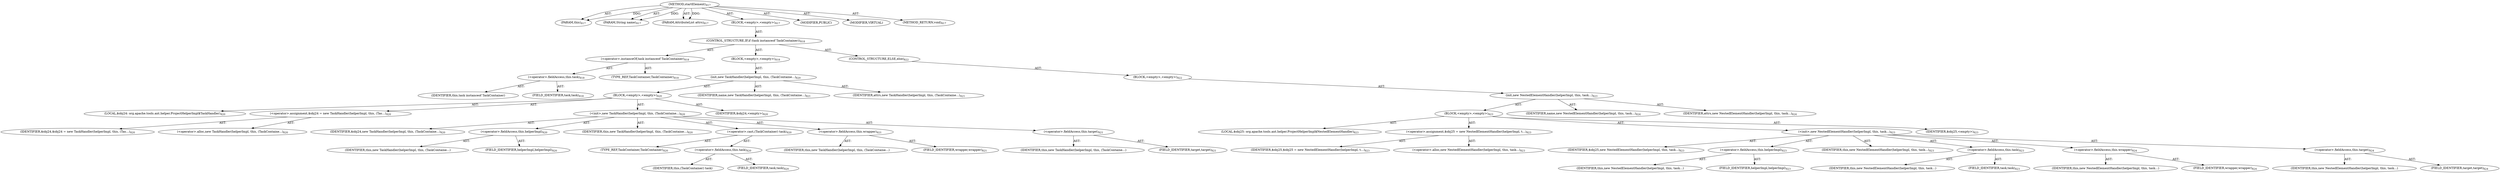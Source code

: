 digraph "startElement" {  
"111669149719" [label = <(METHOD,startElement)<SUB>817</SUB>> ]
"115964117008" [label = <(PARAM,this)<SUB>817</SUB>> ]
"115964117073" [label = <(PARAM,String name)<SUB>817</SUB>> ]
"115964117074" [label = <(PARAM,AttributeList attrs)<SUB>817</SUB>> ]
"25769803894" [label = <(BLOCK,&lt;empty&gt;,&lt;empty&gt;)<SUB>817</SUB>> ]
"47244640327" [label = <(CONTROL_STRUCTURE,IF,if (task instanceof TaskContainer))<SUB>818</SUB>> ]
"30064771562" [label = <(&lt;operator&gt;.instanceOf,task instanceof TaskContainer)<SUB>818</SUB>> ]
"30064771563" [label = <(&lt;operator&gt;.fieldAccess,this.task)<SUB>818</SUB>> ]
"68719477173" [label = <(IDENTIFIER,this,task instanceof TaskContainer)> ]
"55834574997" [label = <(FIELD_IDENTIFIER,task,task)<SUB>818</SUB>> ]
"180388626442" [label = <(TYPE_REF,TaskContainer,TaskContainer)<SUB>818</SUB>> ]
"25769803895" [label = <(BLOCK,&lt;empty&gt;,&lt;empty&gt;)<SUB>818</SUB>> ]
"30064771564" [label = <(init,new TaskHandler(helperImpl, this, (TaskContaine...)<SUB>820</SUB>> ]
"25769803896" [label = <(BLOCK,&lt;empty&gt;,&lt;empty&gt;)<SUB>820</SUB>> ]
"94489280568" [label = <(LOCAL,$obj24: org.apache.tools.ant.helper.ProjectHelperImpl$TaskHandler)<SUB>820</SUB>> ]
"30064771565" [label = <(&lt;operator&gt;.assignment,$obj24 = new TaskHandler(helperImpl, this, (Tas...)<SUB>820</SUB>> ]
"68719477174" [label = <(IDENTIFIER,$obj24,$obj24 = new TaskHandler(helperImpl, this, (Tas...)<SUB>820</SUB>> ]
"30064771566" [label = <(&lt;operator&gt;.alloc,new TaskHandler(helperImpl, this, (TaskContaine...)<SUB>820</SUB>> ]
"30064771567" [label = <(&lt;init&gt;,new TaskHandler(helperImpl, this, (TaskContaine...)<SUB>820</SUB>> ]
"68719477175" [label = <(IDENTIFIER,$obj24,new TaskHandler(helperImpl, this, (TaskContaine...)<SUB>820</SUB>> ]
"30064771568" [label = <(&lt;operator&gt;.fieldAccess,this.helperImpl)<SUB>820</SUB>> ]
"68719477176" [label = <(IDENTIFIER,this,new TaskHandler(helperImpl, this, (TaskContaine...)> ]
"55834574998" [label = <(FIELD_IDENTIFIER,helperImpl,helperImpl)<SUB>820</SUB>> ]
"68719476760" [label = <(IDENTIFIER,this,new TaskHandler(helperImpl, this, (TaskContaine...)<SUB>820</SUB>> ]
"30064771569" [label = <(&lt;operator&gt;.cast,(TaskContainer) task)<SUB>820</SUB>> ]
"180388626443" [label = <(TYPE_REF,TaskContainer,TaskContainer)<SUB>820</SUB>> ]
"30064771570" [label = <(&lt;operator&gt;.fieldAccess,this.task)<SUB>820</SUB>> ]
"68719477177" [label = <(IDENTIFIER,this,(TaskContainer) task)> ]
"55834574999" [label = <(FIELD_IDENTIFIER,task,task)<SUB>820</SUB>> ]
"30064771571" [label = <(&lt;operator&gt;.fieldAccess,this.wrapper)<SUB>821</SUB>> ]
"68719477178" [label = <(IDENTIFIER,this,new TaskHandler(helperImpl, this, (TaskContaine...)> ]
"55834575000" [label = <(FIELD_IDENTIFIER,wrapper,wrapper)<SUB>821</SUB>> ]
"30064771572" [label = <(&lt;operator&gt;.fieldAccess,this.target)<SUB>821</SUB>> ]
"68719477179" [label = <(IDENTIFIER,this,new TaskHandler(helperImpl, this, (TaskContaine...)> ]
"55834575001" [label = <(FIELD_IDENTIFIER,target,target)<SUB>821</SUB>> ]
"68719477180" [label = <(IDENTIFIER,$obj24,&lt;empty&gt;)<SUB>820</SUB>> ]
"68719477181" [label = <(IDENTIFIER,name,new TaskHandler(helperImpl, this, (TaskContaine...)<SUB>821</SUB>> ]
"68719477182" [label = <(IDENTIFIER,attrs,new TaskHandler(helperImpl, this, (TaskContaine...)<SUB>821</SUB>> ]
"47244640328" [label = <(CONTROL_STRUCTURE,ELSE,else)<SUB>822</SUB>> ]
"25769803897" [label = <(BLOCK,&lt;empty&gt;,&lt;empty&gt;)<SUB>822</SUB>> ]
"30064771573" [label = <(init,new NestedElementHandler(helperImpl, this, task...)<SUB>823</SUB>> ]
"25769803898" [label = <(BLOCK,&lt;empty&gt;,&lt;empty&gt;)<SUB>823</SUB>> ]
"94489280569" [label = <(LOCAL,$obj25: org.apache.tools.ant.helper.ProjectHelperImpl$NestedElementHandler)<SUB>823</SUB>> ]
"30064771574" [label = <(&lt;operator&gt;.assignment,$obj25 = new NestedElementHandler(helperImpl, t...)<SUB>823</SUB>> ]
"68719477183" [label = <(IDENTIFIER,$obj25,$obj25 = new NestedElementHandler(helperImpl, t...)<SUB>823</SUB>> ]
"30064771575" [label = <(&lt;operator&gt;.alloc,new NestedElementHandler(helperImpl, this, task...)<SUB>823</SUB>> ]
"30064771576" [label = <(&lt;init&gt;,new NestedElementHandler(helperImpl, this, task...)<SUB>823</SUB>> ]
"68719477184" [label = <(IDENTIFIER,$obj25,new NestedElementHandler(helperImpl, this, task...)<SUB>823</SUB>> ]
"30064771577" [label = <(&lt;operator&gt;.fieldAccess,this.helperImpl)<SUB>823</SUB>> ]
"68719477185" [label = <(IDENTIFIER,this,new NestedElementHandler(helperImpl, this, task...)> ]
"55834575002" [label = <(FIELD_IDENTIFIER,helperImpl,helperImpl)<SUB>823</SUB>> ]
"68719476761" [label = <(IDENTIFIER,this,new NestedElementHandler(helperImpl, this, task...)<SUB>823</SUB>> ]
"30064771578" [label = <(&lt;operator&gt;.fieldAccess,this.task)<SUB>823</SUB>> ]
"68719477186" [label = <(IDENTIFIER,this,new NestedElementHandler(helperImpl, this, task...)> ]
"55834575003" [label = <(FIELD_IDENTIFIER,task,task)<SUB>823</SUB>> ]
"30064771579" [label = <(&lt;operator&gt;.fieldAccess,this.wrapper)<SUB>824</SUB>> ]
"68719477187" [label = <(IDENTIFIER,this,new NestedElementHandler(helperImpl, this, task...)> ]
"55834575004" [label = <(FIELD_IDENTIFIER,wrapper,wrapper)<SUB>824</SUB>> ]
"30064771580" [label = <(&lt;operator&gt;.fieldAccess,this.target)<SUB>824</SUB>> ]
"68719477188" [label = <(IDENTIFIER,this,new NestedElementHandler(helperImpl, this, task...)> ]
"55834575005" [label = <(FIELD_IDENTIFIER,target,target)<SUB>824</SUB>> ]
"68719477189" [label = <(IDENTIFIER,$obj25,&lt;empty&gt;)<SUB>823</SUB>> ]
"68719477190" [label = <(IDENTIFIER,name,new NestedElementHandler(helperImpl, this, task...)<SUB>824</SUB>> ]
"68719477191" [label = <(IDENTIFIER,attrs,new NestedElementHandler(helperImpl, this, task...)<SUB>824</SUB>> ]
"133143986237" [label = <(MODIFIER,PUBLIC)> ]
"133143986238" [label = <(MODIFIER,VIRTUAL)> ]
"128849018903" [label = <(METHOD_RETURN,void)<SUB>817</SUB>> ]
  "111669149719" -> "115964117008"  [ label = "AST: "] 
  "111669149719" -> "115964117073"  [ label = "AST: "] 
  "111669149719" -> "115964117074"  [ label = "AST: "] 
  "111669149719" -> "25769803894"  [ label = "AST: "] 
  "111669149719" -> "133143986237"  [ label = "AST: "] 
  "111669149719" -> "133143986238"  [ label = "AST: "] 
  "111669149719" -> "128849018903"  [ label = "AST: "] 
  "25769803894" -> "47244640327"  [ label = "AST: "] 
  "47244640327" -> "30064771562"  [ label = "AST: "] 
  "47244640327" -> "25769803895"  [ label = "AST: "] 
  "47244640327" -> "47244640328"  [ label = "AST: "] 
  "30064771562" -> "30064771563"  [ label = "AST: "] 
  "30064771562" -> "180388626442"  [ label = "AST: "] 
  "30064771563" -> "68719477173"  [ label = "AST: "] 
  "30064771563" -> "55834574997"  [ label = "AST: "] 
  "25769803895" -> "30064771564"  [ label = "AST: "] 
  "30064771564" -> "25769803896"  [ label = "AST: "] 
  "30064771564" -> "68719477181"  [ label = "AST: "] 
  "30064771564" -> "68719477182"  [ label = "AST: "] 
  "25769803896" -> "94489280568"  [ label = "AST: "] 
  "25769803896" -> "30064771565"  [ label = "AST: "] 
  "25769803896" -> "30064771567"  [ label = "AST: "] 
  "25769803896" -> "68719477180"  [ label = "AST: "] 
  "30064771565" -> "68719477174"  [ label = "AST: "] 
  "30064771565" -> "30064771566"  [ label = "AST: "] 
  "30064771567" -> "68719477175"  [ label = "AST: "] 
  "30064771567" -> "30064771568"  [ label = "AST: "] 
  "30064771567" -> "68719476760"  [ label = "AST: "] 
  "30064771567" -> "30064771569"  [ label = "AST: "] 
  "30064771567" -> "30064771571"  [ label = "AST: "] 
  "30064771567" -> "30064771572"  [ label = "AST: "] 
  "30064771568" -> "68719477176"  [ label = "AST: "] 
  "30064771568" -> "55834574998"  [ label = "AST: "] 
  "30064771569" -> "180388626443"  [ label = "AST: "] 
  "30064771569" -> "30064771570"  [ label = "AST: "] 
  "30064771570" -> "68719477177"  [ label = "AST: "] 
  "30064771570" -> "55834574999"  [ label = "AST: "] 
  "30064771571" -> "68719477178"  [ label = "AST: "] 
  "30064771571" -> "55834575000"  [ label = "AST: "] 
  "30064771572" -> "68719477179"  [ label = "AST: "] 
  "30064771572" -> "55834575001"  [ label = "AST: "] 
  "47244640328" -> "25769803897"  [ label = "AST: "] 
  "25769803897" -> "30064771573"  [ label = "AST: "] 
  "30064771573" -> "25769803898"  [ label = "AST: "] 
  "30064771573" -> "68719477190"  [ label = "AST: "] 
  "30064771573" -> "68719477191"  [ label = "AST: "] 
  "25769803898" -> "94489280569"  [ label = "AST: "] 
  "25769803898" -> "30064771574"  [ label = "AST: "] 
  "25769803898" -> "30064771576"  [ label = "AST: "] 
  "25769803898" -> "68719477189"  [ label = "AST: "] 
  "30064771574" -> "68719477183"  [ label = "AST: "] 
  "30064771574" -> "30064771575"  [ label = "AST: "] 
  "30064771576" -> "68719477184"  [ label = "AST: "] 
  "30064771576" -> "30064771577"  [ label = "AST: "] 
  "30064771576" -> "68719476761"  [ label = "AST: "] 
  "30064771576" -> "30064771578"  [ label = "AST: "] 
  "30064771576" -> "30064771579"  [ label = "AST: "] 
  "30064771576" -> "30064771580"  [ label = "AST: "] 
  "30064771577" -> "68719477185"  [ label = "AST: "] 
  "30064771577" -> "55834575002"  [ label = "AST: "] 
  "30064771578" -> "68719477186"  [ label = "AST: "] 
  "30064771578" -> "55834575003"  [ label = "AST: "] 
  "30064771579" -> "68719477187"  [ label = "AST: "] 
  "30064771579" -> "55834575004"  [ label = "AST: "] 
  "30064771580" -> "68719477188"  [ label = "AST: "] 
  "30064771580" -> "55834575005"  [ label = "AST: "] 
  "111669149719" -> "115964117008"  [ label = "DDG: "] 
  "111669149719" -> "115964117073"  [ label = "DDG: "] 
  "111669149719" -> "115964117074"  [ label = "DDG: "] 
}
